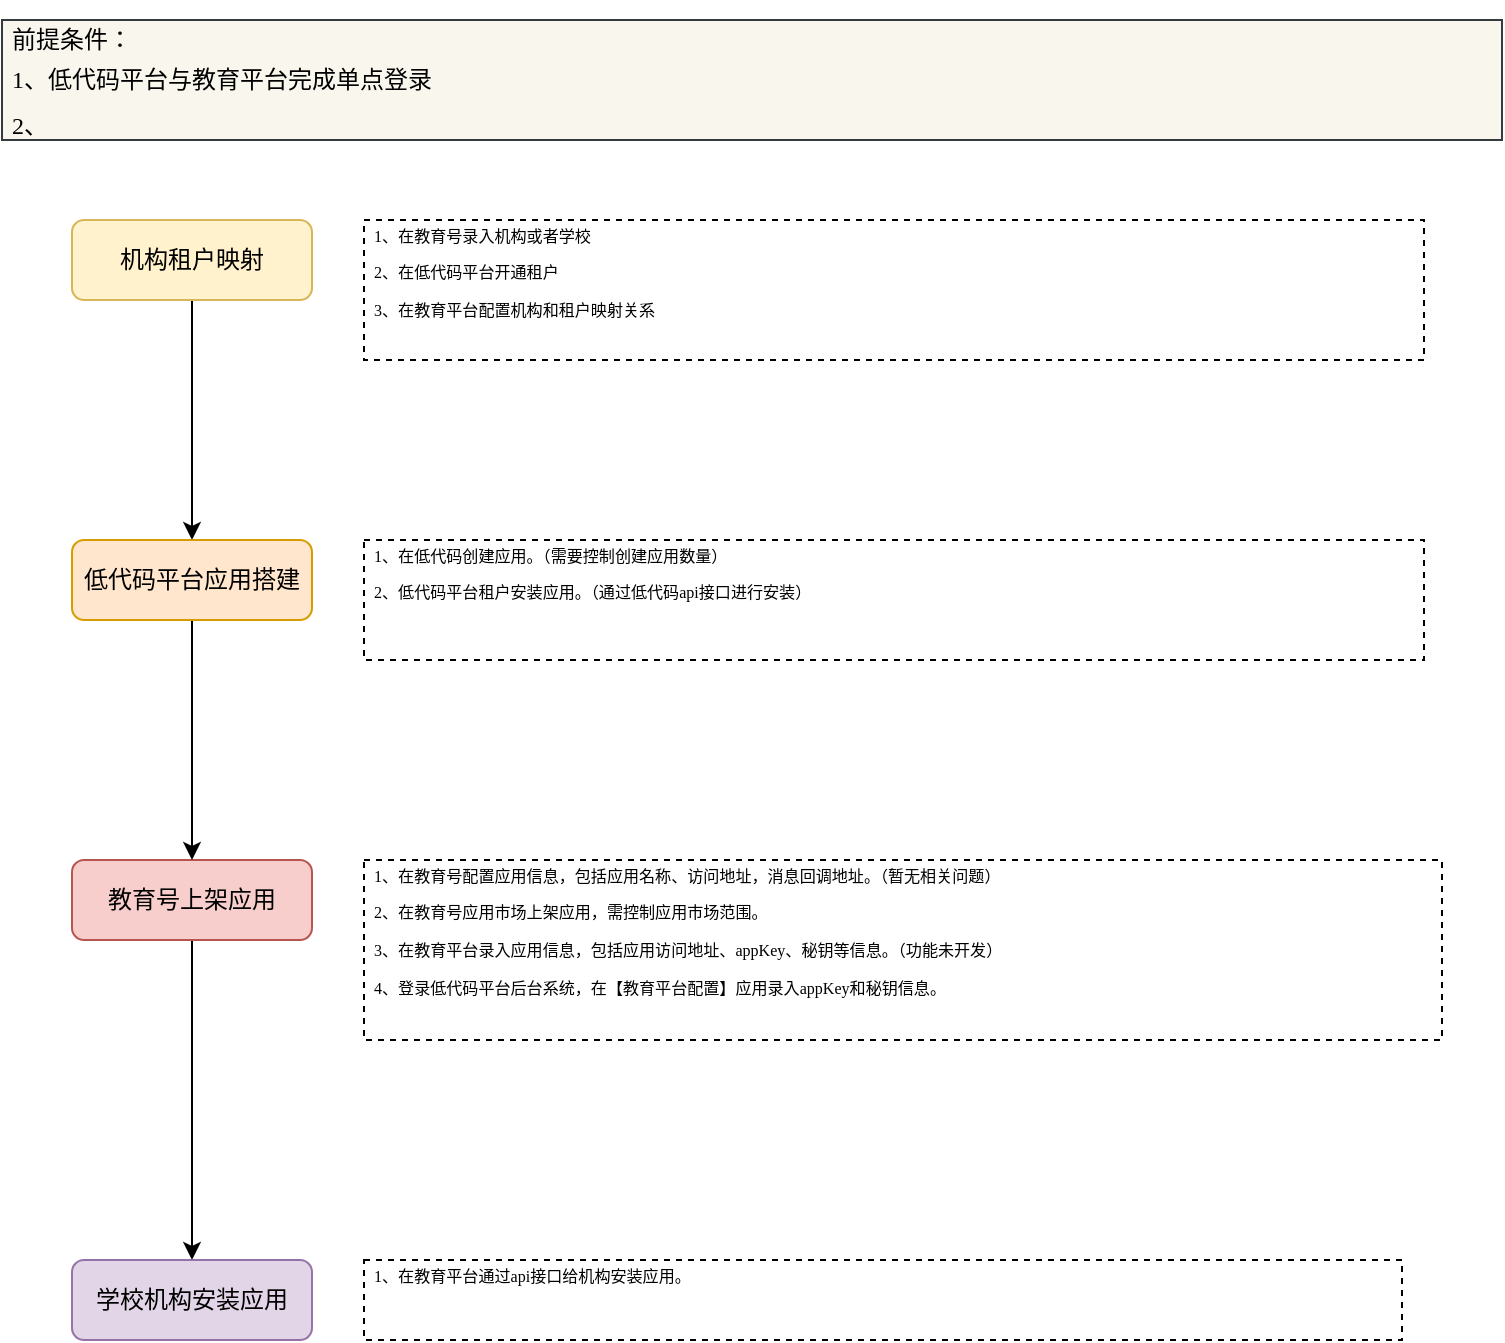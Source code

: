 <mxfile version="21.1.1" type="github">
  <diagram id="C5RBs43oDa-KdzZeNtuy" name="Page-1">
    <mxGraphModel dx="954" dy="562" grid="1" gridSize="10" guides="1" tooltips="1" connect="1" arrows="1" fold="1" page="1" pageScale="1" pageWidth="827" pageHeight="1169" math="0" shadow="0">
      <root>
        <mxCell id="WIyWlLk6GJQsqaUBKTNV-0" />
        <mxCell id="WIyWlLk6GJQsqaUBKTNV-1" parent="WIyWlLk6GJQsqaUBKTNV-0" />
        <mxCell id="R81JF_smsubKMHbJwb_p-6" style="edgeStyle=orthogonalEdgeStyle;rounded=0;orthogonalLoop=1;jettySize=auto;html=1;entryX=0.5;entryY=0;entryDx=0;entryDy=0;" edge="1" parent="WIyWlLk6GJQsqaUBKTNV-1" source="WIyWlLk6GJQsqaUBKTNV-3" target="R81JF_smsubKMHbJwb_p-2">
          <mxGeometry relative="1" as="geometry" />
        </mxCell>
        <mxCell id="WIyWlLk6GJQsqaUBKTNV-3" value="机构租户映射" style="rounded=1;whiteSpace=wrap;html=1;fontSize=12;glass=0;strokeWidth=1;shadow=0;fillColor=#fff2cc;strokeColor=#d6b656;" parent="WIyWlLk6GJQsqaUBKTNV-1" vertex="1">
          <mxGeometry x="95" y="120" width="120" height="40" as="geometry" />
        </mxCell>
        <mxCell id="R81JF_smsubKMHbJwb_p-8" style="edgeStyle=orthogonalEdgeStyle;rounded=0;orthogonalLoop=1;jettySize=auto;html=1;entryX=0.5;entryY=0;entryDx=0;entryDy=0;" edge="1" parent="WIyWlLk6GJQsqaUBKTNV-1" source="WIyWlLk6GJQsqaUBKTNV-12" target="R81JF_smsubKMHbJwb_p-0">
          <mxGeometry relative="1" as="geometry" />
        </mxCell>
        <mxCell id="WIyWlLk6GJQsqaUBKTNV-12" value="教育号上架应用" style="rounded=1;whiteSpace=wrap;html=1;fontSize=12;glass=0;strokeWidth=1;shadow=0;fillColor=#f8cecc;strokeColor=#b85450;" parent="WIyWlLk6GJQsqaUBKTNV-1" vertex="1">
          <mxGeometry x="95" y="440" width="120" height="40" as="geometry" />
        </mxCell>
        <mxCell id="R81JF_smsubKMHbJwb_p-0" value="学校机构安装应用" style="rounded=1;whiteSpace=wrap;html=1;fontSize=12;glass=0;strokeWidth=1;shadow=0;fillColor=#e1d5e7;strokeColor=#9673a6;" vertex="1" parent="WIyWlLk6GJQsqaUBKTNV-1">
          <mxGeometry x="95" y="640" width="120" height="40" as="geometry" />
        </mxCell>
        <mxCell id="R81JF_smsubKMHbJwb_p-7" style="edgeStyle=orthogonalEdgeStyle;rounded=0;orthogonalLoop=1;jettySize=auto;html=1;" edge="1" parent="WIyWlLk6GJQsqaUBKTNV-1" source="R81JF_smsubKMHbJwb_p-2" target="WIyWlLk6GJQsqaUBKTNV-12">
          <mxGeometry relative="1" as="geometry" />
        </mxCell>
        <mxCell id="R81JF_smsubKMHbJwb_p-2" value="低代码平台应用搭建" style="rounded=1;whiteSpace=wrap;html=1;fontSize=12;glass=0;strokeWidth=1;shadow=0;fillColor=#ffe6cc;strokeColor=#d79b00;" vertex="1" parent="WIyWlLk6GJQsqaUBKTNV-1">
          <mxGeometry x="95" y="280" width="120" height="40" as="geometry" />
        </mxCell>
        <mxCell id="R81JF_smsubKMHbJwb_p-3" value="&lt;h1 style=&quot;line-height: 0%;&quot;&gt;&lt;span style=&quot;font-weight: normal; font-size: 12px;&quot;&gt;&lt;font face=&quot;Times New Roman&quot; style=&quot;font-size: 12px;&quot;&gt;前提条件：&lt;/font&gt;&lt;/span&gt;&lt;/h1&gt;&lt;h1 style=&quot;line-height: 0%;&quot;&gt;&lt;span style=&quot;font-weight: normal; font-size: 12px;&quot;&gt;&lt;font face=&quot;Times New Roman&quot; style=&quot;font-size: 12px;&quot;&gt;1、低代码平台与教育平台完成单点登录&lt;/font&gt;&lt;/span&gt;&lt;/h1&gt;&lt;div&gt;&lt;span style=&quot;font-weight: normal;&quot;&gt;&lt;font face=&quot;Times New Roman&quot; style=&quot;font-size: 12px;&quot;&gt;2、&lt;/font&gt;&lt;/span&gt;&lt;/div&gt;" style="text;html=1;spacing=5;spacingTop=-20;whiteSpace=wrap;overflow=hidden;rounded=0;fontFamily=Georgia;verticalAlign=top;fillColor=#f9f7ed;strokeColor=#36393d;" vertex="1" parent="WIyWlLk6GJQsqaUBKTNV-1">
          <mxGeometry x="60" y="20" width="750" height="60" as="geometry" />
        </mxCell>
        <mxCell id="R81JF_smsubKMHbJwb_p-4" value="&lt;h6 style=&quot;line-height: 0%;&quot;&gt;&lt;span style=&quot;font-weight: normal;&quot;&gt;1、在教育号录入机构或者学校&lt;/span&gt;&lt;/h6&gt;&lt;h6 style=&quot;line-height: 0%;&quot;&gt;&lt;span style=&quot;font-weight: normal;&quot;&gt;2、在低代码平台开通租户&lt;/span&gt;&lt;/h6&gt;&lt;h6 style=&quot;line-height: 0%;&quot;&gt;&lt;span style=&quot;font-weight: normal;&quot;&gt;3、在教育平台配置机构和租户映射关系&lt;/span&gt;&lt;/h6&gt;" style="text;html=1;spacing=5;spacingTop=-20;whiteSpace=wrap;overflow=hidden;rounded=0;fontFamily=Georgia;verticalAlign=top;strokeColor=default;dashed=1;" vertex="1" parent="WIyWlLk6GJQsqaUBKTNV-1">
          <mxGeometry x="241" y="120" width="530" height="70" as="geometry" />
        </mxCell>
        <mxCell id="R81JF_smsubKMHbJwb_p-5" value="&lt;h6 style=&quot;line-height: 0%;&quot;&gt;&lt;span style=&quot;font-weight: normal;&quot;&gt;1、在低代码创建应用。（需要控制创建应用数量）&lt;/span&gt;&lt;/h6&gt;&lt;h6 style=&quot;line-height: 0%;&quot;&gt;&lt;span style=&quot;font-weight: normal;&quot;&gt;2、低代码平台租户安装应用。（通过低代码api接口进行安装）&lt;/span&gt;&lt;/h6&gt;&lt;h6 style=&quot;line-height: 0%;&quot;&gt;&lt;br&gt;&lt;/h6&gt;" style="text;html=1;spacing=5;spacingTop=-20;whiteSpace=wrap;overflow=hidden;rounded=0;fontFamily=Georgia;verticalAlign=top;strokeColor=default;dashed=1;" vertex="1" parent="WIyWlLk6GJQsqaUBKTNV-1">
          <mxGeometry x="241" y="280" width="530" height="60" as="geometry" />
        </mxCell>
        <mxCell id="R81JF_smsubKMHbJwb_p-9" value="&lt;h6 style=&quot;line-height: 0%;&quot;&gt;&lt;span style=&quot;font-weight: normal;&quot;&gt;1、在教育号配置应用信息，包括应用名称、访问地址，消息回调地址。（暂无相关问题）&lt;br&gt;&lt;/span&gt;&lt;/h6&gt;&lt;h6 style=&quot;line-height: 0%;&quot;&gt;&lt;span style=&quot;font-weight: normal;&quot;&gt;2、在教育号应用市场上架应用，需控制应用市场范围。&lt;/span&gt;&lt;/h6&gt;&lt;h6 style=&quot;line-height: 0%;&quot;&gt;&lt;span style=&quot;font-weight: normal;&quot;&gt;3、在教育平台录入应用信息，包括应用访问地址、appKey、秘钥等信息。（功能未开发）&lt;/span&gt;&lt;/h6&gt;&lt;h6 style=&quot;line-height: 0%;&quot;&gt;&lt;span style=&quot;font-weight: 400;&quot;&gt;4、登录低代码平台后台系统，在【教育平台配置】应用录入appKey和秘钥信息。&lt;/span&gt;&lt;/h6&gt;" style="text;html=1;spacing=5;spacingTop=-20;whiteSpace=wrap;overflow=hidden;rounded=0;fontFamily=Georgia;verticalAlign=top;strokeColor=default;dashed=1;" vertex="1" parent="WIyWlLk6GJQsqaUBKTNV-1">
          <mxGeometry x="241" y="440" width="539" height="90" as="geometry" />
        </mxCell>
        <mxCell id="R81JF_smsubKMHbJwb_p-10" value="&lt;h6 style=&quot;line-height: 0%;&quot;&gt;&lt;span style=&quot;font-weight: 400;&quot;&gt;1、在教育平台通过api接口给机构安装应用。&lt;/span&gt;&lt;/h6&gt;" style="text;html=1;spacing=5;spacingTop=-20;whiteSpace=wrap;overflow=hidden;rounded=0;fontFamily=Georgia;verticalAlign=top;strokeColor=default;dashed=1;" vertex="1" parent="WIyWlLk6GJQsqaUBKTNV-1">
          <mxGeometry x="241" y="640" width="519" height="40" as="geometry" />
        </mxCell>
      </root>
    </mxGraphModel>
  </diagram>
</mxfile>
